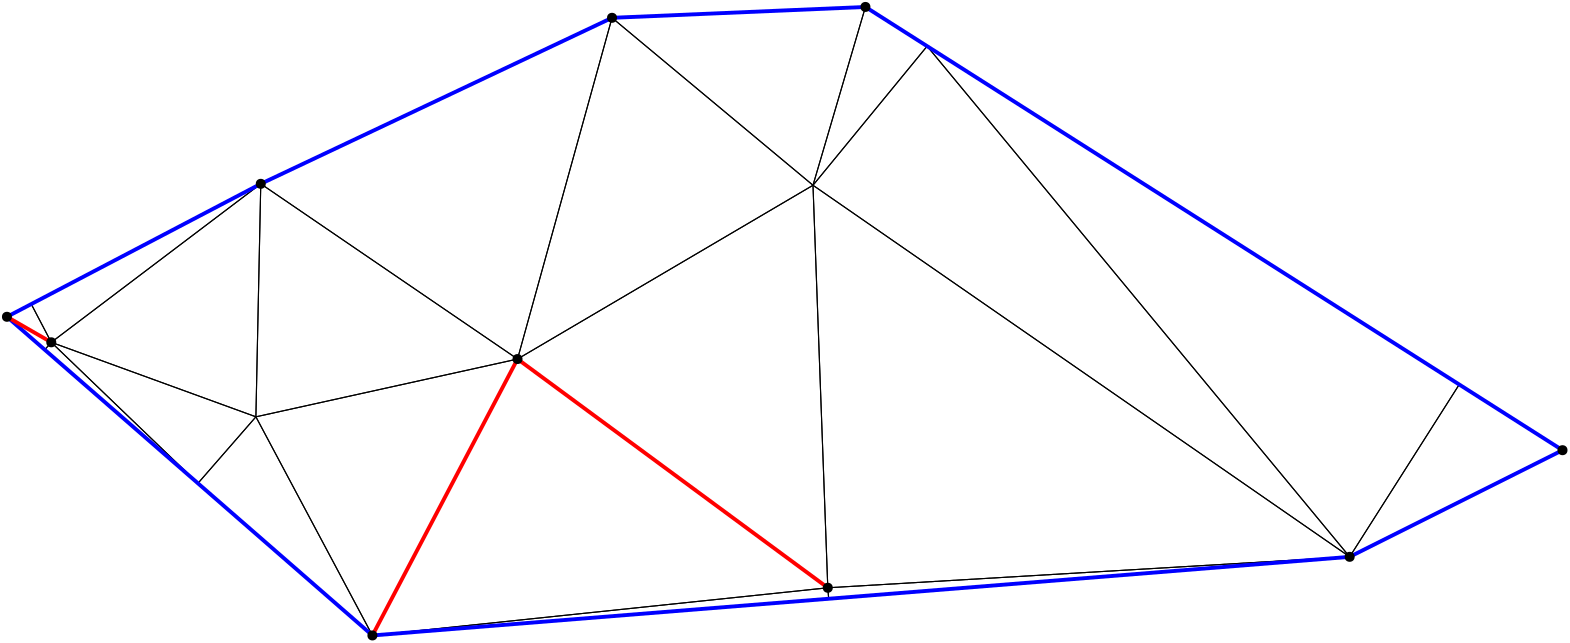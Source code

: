 <?xml version="1.0"?>
<!DOCTYPE ipe SYSTEM "ipe.dtd">
<ipe version="70218" creator="Ipe 7.2.24">
<info created="D:20221020151441" modified="D:20221020151441"/>
<ipestyle name="basic">
<symbol name="mark/disk(sx)" transformations="translations">
<path fill="sym-stroke">
0.6 0 0 0.6 0 0 e
</path>
</symbol>
<anglesize name="22.5 deg" value="22.5"/>
<anglesize name="30 deg" value="30"/>
<anglesize name="45 deg" value="45"/>
<anglesize name="60 deg" value="60"/>
<anglesize name="90 deg" value="90"/>
<arrowsize name="large" value="10"/>
<arrowsize name="small" value="5"/>
<arrowsize name="tiny" value="3"/>
<color name="blue" value="0 0 1"/>
<color name="gray" value="0.745"/>
<color name="green" value="0 1 0"/>
<color name="red" value="1 0 0"/>
<color name="pink" value="1 0.753 0.796"/>
<pen name="heavier" value="0.8"/>
<pen name="fat" value="1.4"/>
<pen name="ultrafat" value="2"/>
<gridsize name="16 pts (~6 mm)" value="16"/>
<gridsize name="32 pts (~12 mm)" value="32"/>
<gridsize name="4 pts" value="4"/>
<gridsize name="8 pts (~3 mm)" value="8"/>
<opacity name="10%" value="0.1"/>
<opacity name="25%" value="0.25"/>
<opacity name="50%" value="0.5"/>
<opacity name="75%" value="0.75"/>
<symbolsize name="large" value="5"/>
<symbolsize name="small" value="2"/>
<symbolsize name="tiny" value="1.1"/>
<textsize name="huge" value="\huge"/>
<textsize name="large" value="\large"/>
<textsize name="small" value="\small"/>
<textsize name="tiny" value="	iny"/>
<tiling name="falling" angle="-60" step="4" width="1"/>
<tiling name="rising" angle="30" step="4" width="1"/>
</ipestyle>
<page>
<layer name="hull"/>
<layer name="constraints"/>
<layer name="triangulation"/>
<layer name="obtuse"/>
<layer name="blub"/>
<layer name="problems"/>
<view layers="hull constraints triangulation obtuse blub" active="triangulation"/>
<path layer="triangulation" stroke="black">
105.624 396.317 m 
199.806 417.118 l 
</path>
<path layer="triangulation" stroke="black">
199.806 417.118 m 
107.376 480.194 l 
</path>
<path layer="triangulation" stroke="black">
107.376 480.194 m 
105.624 396.317 l 
</path>
<path layer="triangulation" stroke="black">
105.624 396.317 m 
147.57 317.613 l 
</path>
<path layer="triangulation" stroke="black">
147.57 317.613 m 
199.806 417.118 l 
</path>
<path layer="triangulation" stroke="black">
199.806 417.118 m 
105.624 396.317 l 
</path>
<path layer="triangulation" stroke="black">
84.7539 372.379 m 
105.624 396.317 l 
</path>
<path layer="triangulation" stroke="black">
105.624 396.317 m 
31.957 423.14 l 
</path>
<path layer="triangulation" stroke="black">
31.957 423.14 m 
84.7539 372.379 l 
</path>
<path layer="triangulation" stroke="black">
199.806 417.118 m 
233.828 539.957 l 
</path>
<path layer="triangulation" stroke="black">
233.828 539.957 m 
107.376 480.194 l 
</path>
<path layer="triangulation" stroke="black">
107.376 480.194 m 
199.806 417.118 l 
</path>
<path layer="triangulation" stroke="black">
199.806 417.118 m 
306.176 479.675 l 
</path>
<path layer="triangulation" stroke="black">
306.176 479.675 m 
233.828 539.957 l 
</path>
<path layer="triangulation" stroke="black">
233.828 539.957 m 
199.806 417.118 l 
</path>
<path layer="triangulation" stroke="black">
306.176 479.675 m 
199.806 417.118 l 
</path>
<path layer="triangulation" stroke="black">
199.806 417.118 m 
311.505 334.774 l 
</path>
<path layer="triangulation" stroke="black">
311.505 334.774 m 
306.176 479.675 l 
</path>
<path layer="triangulation" stroke="black">
306.176 479.675 m 
325.054 543.871 l 
</path>
<path layer="triangulation" stroke="black">
325.054 543.871 m 
233.828 539.957 l 
</path>
<path layer="triangulation" stroke="black">
233.828 539.957 m 
306.176 479.675 l 
</path>
<path layer="triangulation" stroke="black">
347.262 529.749 m 
306.176 479.675 l 
</path>
<path layer="triangulation" stroke="black">
306.176 479.675 m 
499.376 345.914 l 
</path>
<path layer="triangulation" stroke="black">
499.376 345.914 m 
347.262 529.749 l 
</path>
<path layer="triangulation" stroke="black">
199.806 417.118 m 
147.57 317.613 l 
</path>
<path layer="triangulation" stroke="black">
147.57 317.613 m 
311.505 334.774 l 
</path>
<path layer="triangulation" stroke="black">
311.505 334.774 m 
199.806 417.118 l 
</path>
<path layer="triangulation" stroke="black">
29.6144 420.453 m 
84.7539 372.379 l 
</path>
<path layer="triangulation" stroke="black">
84.7539 372.379 m 
31.957 423.14 l 
</path>
<path layer="triangulation" stroke="black">
31.957 423.14 m 
29.6144 420.453 l 
</path>
<path layer="triangulation" stroke="black">
31.957 423.14 m 
105.624 396.317 l 
</path>
<path layer="triangulation" stroke="black">
105.624 396.317 m 
107.376 480.194 l 
</path>
<path layer="triangulation" stroke="black">
107.376 480.194 m 
31.957 423.14 l 
</path>
<path layer="triangulation" stroke="black">
84.7539 372.379 m 
147.57 317.613 l 
</path>
<path layer="triangulation" stroke="black">
147.57 317.613 m 
105.624 396.317 l 
</path>
<path layer="triangulation" stroke="black">
105.624 396.317 m 
84.7539 372.379 l 
</path>
<path layer="triangulation" stroke="black">
107.376 480.194 m 
24.7459 436.904 l 
</path>
<path layer="triangulation" stroke="black">
24.7459 436.904 m 
31.957 423.14 l 
</path>
<path layer="triangulation" stroke="black">
31.957 423.14 m 
107.376 480.194 l 
</path>
<path layer="triangulation" stroke="black">
538.819 407.943 m 
347.262 529.749 l 
</path>
<path layer="triangulation" stroke="black">
347.262 529.749 m 
499.376 345.914 l 
</path>
<path layer="triangulation" stroke="black">
499.376 345.914 m 
538.819 407.943 l 
</path>
<path layer="triangulation" stroke="black">
499.376 345.914 m 
306.176 479.675 l 
</path>
<path layer="triangulation" stroke="black">
306.176 479.675 m 
311.505 334.774 l 
</path>
<path layer="triangulation" stroke="black">
311.505 334.774 m 
499.376 345.914 l 
</path>
<path layer="triangulation" stroke="black">
347.262 529.749 m 
325.054 543.871 l 
</path>
<path layer="triangulation" stroke="black">
325.054 543.871 m 
306.176 479.675 l 
</path>
<path layer="triangulation" stroke="black">
306.176 479.675 m 
347.262 529.749 l 
</path>
<path layer="triangulation" stroke="black">
576 384.301 m 
538.819 407.943 l 
</path>
<path layer="triangulation" stroke="black">
538.819 407.943 m 
499.376 345.914 l 
</path>
<path layer="triangulation" stroke="black">
499.376 345.914 m 
576 384.301 l 
</path>
<path layer="triangulation" stroke="black">
311.505 334.774 m 
311.823 330.826 l 
</path>
<path layer="triangulation" stroke="black">
311.823 330.826 m 
499.376 345.914 l 
</path>
<path layer="triangulation" stroke="black">
499.376 345.914 m 
311.505 334.774 l 
</path>
<path layer="triangulation" stroke="black">
311.505 334.774 m 
147.57 317.613 l 
</path>
<path layer="triangulation" stroke="black">
147.57 317.613 m 
311.823 330.826 l 
</path>
<path layer="triangulation" stroke="black">
311.823 330.826 m 
311.505 334.774 l 
</path>
<path layer="triangulation" stroke="black">
16 432.323 m 
31.957 423.14 l 
</path>
<path layer="triangulation" stroke="black">
31.957 423.14 m 
24.7459 436.904 l 
</path>
<path layer="triangulation" stroke="black">
24.7459 436.904 m 
16 432.323 l 
</path>
<path layer="triangulation" stroke="black">
31.957 423.14 m 
16 432.323 l 
</path>
<path layer="triangulation" stroke="black">
16 432.323 m 
29.6144 420.453 l 
</path>
<path layer="triangulation" stroke="black">
29.6144 420.453 m 
31.957 423.14 l 
</path>
<path layer="hull" stroke="blue" pen="fat">
16 432.323 m 
147.57 317.613 l 
</path>
<path layer="hull" stroke="blue" pen="fat">
147.57 317.613 m 
499.376 345.914 l 
</path>
<path layer="hull" stroke="blue" pen="fat">
499.376 345.914 m 
576 384.301 l 
</path>
<path layer="hull" stroke="blue" pen="fat">
576 384.301 m 
325.054 543.871 l 
</path>
<path layer="hull" stroke="blue" pen="fat">
325.054 543.871 m 
233.828 539.957 l 
</path>
<path layer="hull" stroke="blue" pen="fat">
233.828 539.957 m 
107.376 480.194 l 
</path>
<path layer="hull" stroke="blue" pen="fat">
107.376 480.194 m 
16 432.323 l 
</path>
<path layer="constraints" stroke="red" pen="fat">
199.806 417.118 m 
311.505 334.774 l 
</path>
<path layer="constraints" stroke="red" pen="fat">
16 432.323 m 
31.957 423.14 l 
</path>
<path layer="constraints" stroke="red" pen="fat">
147.57 317.613 m 
199.806 417.118 l 
</path>
<use layer="points" name="mark/disk(sx)" pos="199.806 417.118" size="normal" stroke="black"/>
<use layer="points" name="mark/disk(sx)" pos="311.505 334.774" size="normal" stroke="black"/>
<use layer="points" name="mark/disk(sx)" pos="499.376 345.914" size="normal" stroke="black"/>
<use layer="points" name="mark/disk(sx)" pos="576 384.301" size="normal" stroke="black"/>
<use layer="points" name="mark/disk(sx)" pos="325.054 543.871" size="normal" stroke="black"/>
<use layer="points" name="mark/disk(sx)" pos="233.828 539.957" size="normal" stroke="black"/>
<use layer="points" name="mark/disk(sx)" pos="107.376 480.194" size="normal" stroke="black"/>
<use layer="points" name="mark/disk(sx)" pos="16 432.323" size="normal" stroke="black"/>
<use layer="points" name="mark/disk(sx)" pos="31.957 423.14" size="normal" stroke="black"/>
<use layer="points" name="mark/disk(sx)" pos="147.57 317.613" size="normal" stroke="black"/>
</page>
</ipe>
